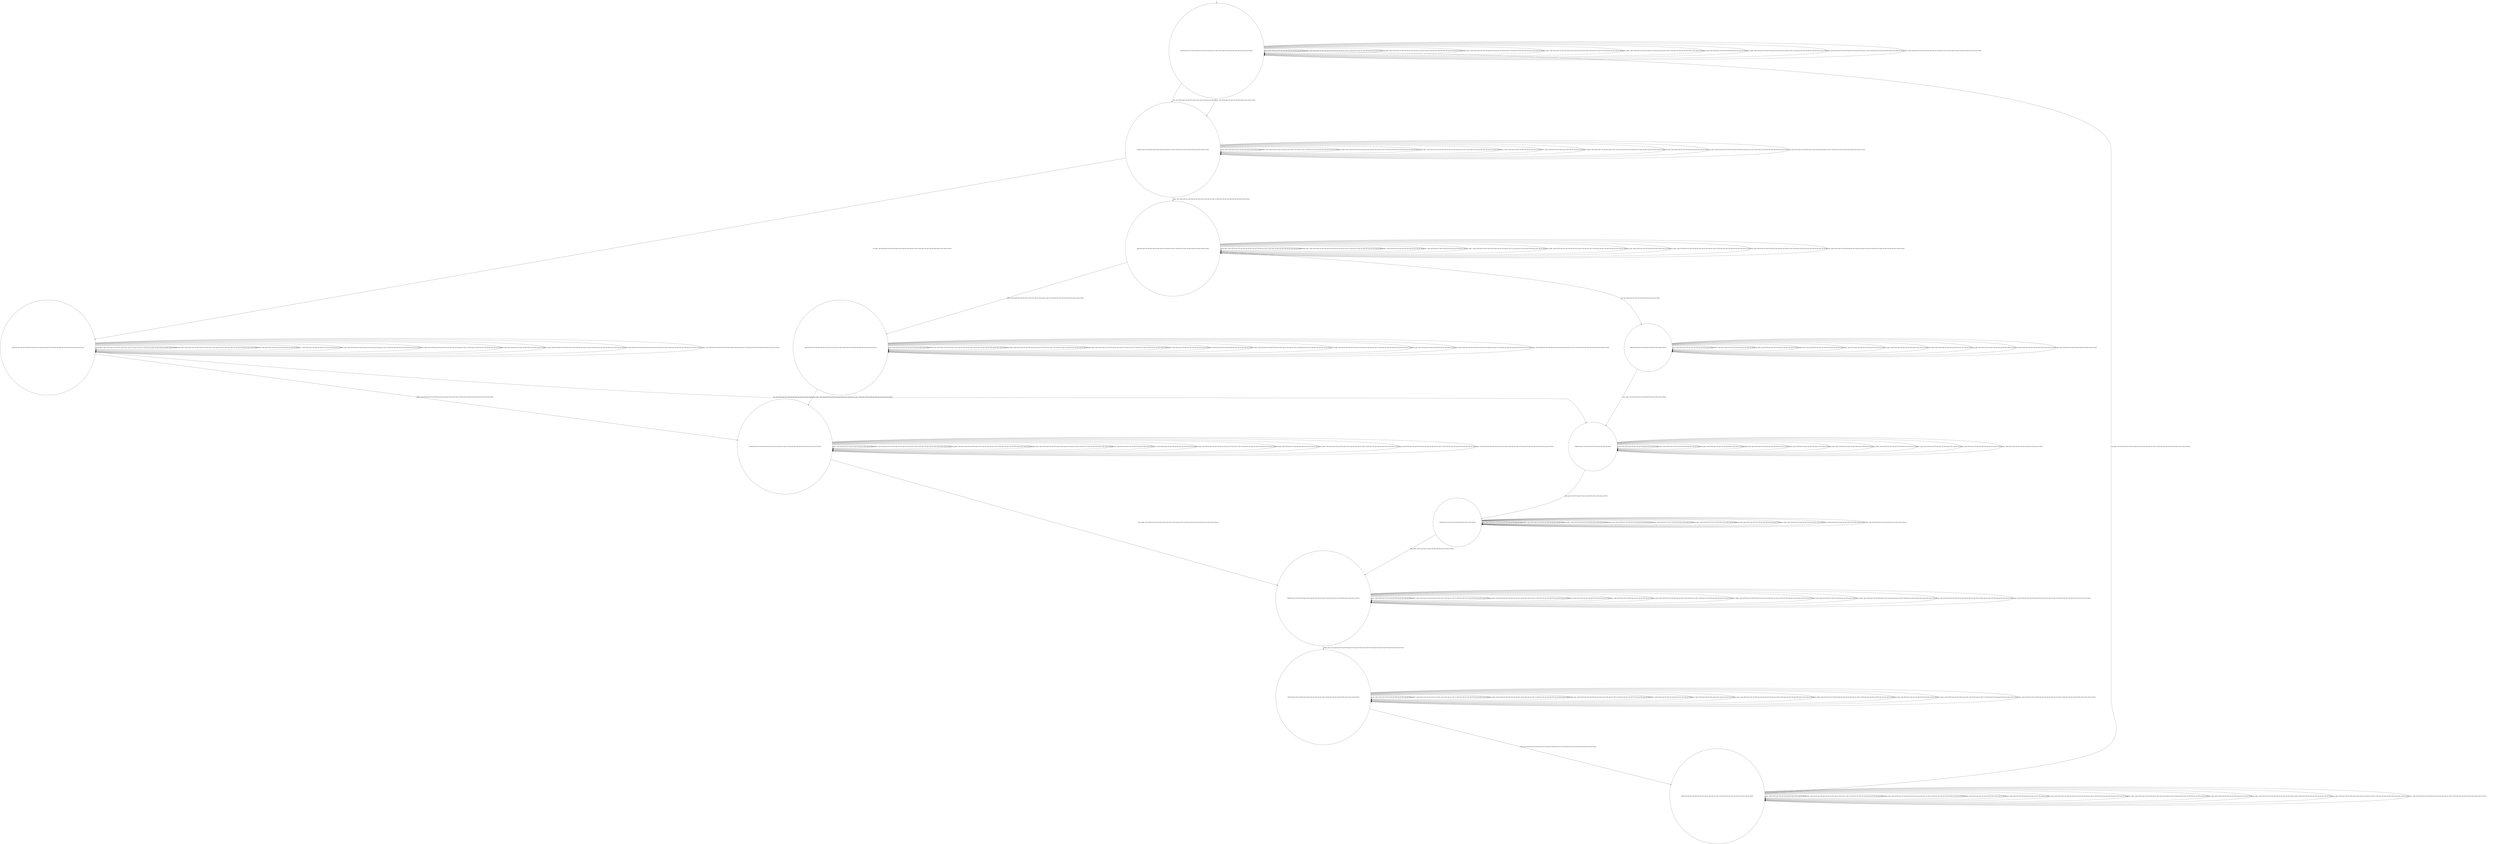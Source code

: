 digraph g {
	edge [lblstyle="above, sloped"];
	s0 [shape="circle" label="0@[((EUR and COF and TON and not DOL and not TEA and not CAP) or (EUR and COF and CAP and TON and not DOL and not TEA))]"];
	s1 [shape="circle" label="1@[((EUR and COF and TON and not DOL and not TEA and not CAP) or (EUR and COF and CAP and TON and not DOL and not TEA))]"];
	s2 [shape="circle" label="2@[((EUR and COF and TON and not DOL and not TEA and not CAP) or (EUR and COF and CAP and TON and not DOL and not TEA))]"];
	s3 [shape="circle" label="3@[((EUR and COF and TON and not DOL and not TEA and not CAP) or (EUR and COF and CAP and TON and not DOL and not TEA))]"];
	s4 [shape="circle" label="4@[((EUR and COF and TON and not DOL and not TEA and not CAP) or (EUR and COF and CAP and TON and not DOL and not TEA))]"];
	s5 [shape="circle" label="5@[((EUR and COF and TON and not DOL and not TEA and not CAP) or (EUR and COF and CAP and TON and not DOL and not TEA))]"];
	s6 [shape="circle" label="6@[((EUR and COF and TON and not DOL and not TEA and not CAP) or (EUR and COF and CAP and TON and not DOL and not TEA))]"];
	s7 [shape="circle" label="7@[((EUR and COF and TON and not DOL and not TEA and not CAP) or (EUR and COF and CAP and TON and not DOL and not TEA))]"];
	s8 [shape="circle" label="8@[((EUR and COF and TON and not DOL and not TEA and not CAP) or (EUR and COF and CAP and TON and not DOL and not TEA))]"];
	s9 [shape="circle" label="9@[((EUR and COF and CAP and TON and not DOL and not TEA))]"];
	s10 [shape="circle" label="10@[((EUR and COF and CAP and TON and not DOL and not TEA))]"];
	s11 [shape="circle" label="11@[((EUR and COF and CAP and TON and not DOL and not TEA))]"];
	s0 -> s0 [label="cap / nok() [((EUR and COF and CAP and TON and not DOL and not TEA))]"];
	s0 -> s0 [label="coffee / nok() [((EUR and COF and TON and not DOL and not TEA and not CAP) or (EUR and COF and CAP and TON and not DOL and not TEA))]"];
	s0 -> s0 [label="cup_taken / nok() [((EUR and COF and TON and not DOL and not TEA and not CAP) or (EUR and COF and CAP and TON and not DOL and not TEA))]"];
	s0 -> s0 [label="display_done / nok() [((EUR and COF and TON and not DOL and not TEA and not CAP) or (EUR and COF and CAP and TON and not DOL and not TEA))]"];
	s0 -> s1 [label="dollar / ok() [((EUR and COF and CAP and TON and not DOL and not TEA))]"];
	s0 -> s1 [label="euro / ok() [((EUR and COF and TON and not DOL and not TEA and not CAP))]"];
	s0 -> s0 [label="no_sugar / nok() [((EUR and COF and TON and not DOL and not TEA and not CAP) or (EUR and COF and CAP and TON and not DOL and not TEA))]"];
	s0 -> s0 [label="pour_coffee / nok() [((EUR and COF and TON and not DOL and not TEA and not CAP) or (EUR and COF and CAP and TON and not DOL and not TEA))]"];
	s0 -> s0 [label="pour_milk / nok() [((EUR and COF and CAP and TON and not DOL and not TEA))]"];
	s0 -> s0 [label="pour_sugar / nok() [((EUR and COF and TON and not DOL and not TEA and not CAP) or (EUR and COF and CAP and TON and not DOL and not TEA))]"];
	s0 -> s0 [label="ring / nok() [((EUR and COF and TON and not DOL and not TEA and not CAP) or (EUR and COF and CAP and TON and not DOL and not TEA))]"];
	s0 -> s0 [label="sugar / nok() [((EUR and COF and TON and not DOL and not TEA and not CAP) or (EUR and COF and CAP and TON and not DOL and not TEA))]"];
	s1 -> s1 [label="cap / nok() [((EUR and COF and CAP and TON and not DOL and not TEA))]"];
	s1 -> s1 [label="coffee / nok() [((EUR and COF and TON and not DOL and not TEA and not CAP) or (EUR and COF and CAP and TON and not DOL and not TEA))]"];
	s1 -> s1 [label="cup_taken / nok() [((EUR and COF and TON and not DOL and not TEA and not CAP) or (EUR and COF and CAP and TON and not DOL and not TEA))]"];
	s1 -> s1 [label="display_done / nok() [((EUR and COF and TON and not DOL and not TEA and not CAP) or (EUR and COF and CAP and TON and not DOL and not TEA))]"];
	s1 -> s1 [label="dollar / nok() [((EUR and COF and CAP and TON and not DOL and not TEA))]"];
	s1 -> s1 [label="euro / nok() [((EUR and COF and TON and not DOL and not TEA and not CAP))]"];
	s1 -> s2 [label="no_sugar / ok() [((EUR and COF and TON and not DOL and not TEA and not CAP) or (EUR and COF and CAP and TON and not DOL and not TEA))]"];
	s1 -> s1 [label="pour_coffee / nok() [((EUR and COF and TON and not DOL and not TEA and not CAP) or (EUR and COF and CAP and TON and not DOL and not TEA))]"];
	s1 -> s1 [label="pour_milk / nok() [((EUR and COF and CAP and TON and not DOL and not TEA))]"];
	s1 -> s1 [label="pour_sugar / nok() [((EUR and COF and TON and not DOL and not TEA and not CAP) or (EUR and COF and CAP and TON and not DOL and not TEA))]"];
	s1 -> s1 [label="ring / nok() [((EUR and COF and TON and not DOL and not TEA and not CAP) or (EUR and COF and CAP and TON and not DOL and not TEA))]"];
	s1 -> s3 [label="sugar / ok() [((EUR and COF and TON and not DOL and not TEA and not CAP) or (EUR and COF and CAP and TON and not DOL and not TEA))]"];
	s2 -> s10 [label="cap / ok() [((EUR and COF and CAP and TON and not DOL and not TEA))]"];
	s2 -> s5 [label="coffee / ok() [((EUR and COF and TON and not DOL and not TEA and not CAP) or (EUR and COF and CAP and TON and not DOL and not TEA))]"];
	s2 -> s2 [label="cup_taken / nok() [((EUR and COF and TON and not DOL and not TEA and not CAP) or (EUR and COF and CAP and TON and not DOL and not TEA))]"];
	s2 -> s2 [label="display_done / nok() [((EUR and COF and TON and not DOL and not TEA and not CAP) or (EUR and COF and CAP and TON and not DOL and not TEA))]"];
	s2 -> s2 [label="dollar / nok() [((EUR and COF and CAP and TON and not DOL and not TEA))]"];
	s2 -> s2 [label="euro / nok() [((EUR and COF and TON and not DOL and not TEA and not CAP))]"];
	s2 -> s2 [label="no_sugar / nok() [((EUR and COF and TON and not DOL and not TEA and not CAP) or (EUR and COF and CAP and TON and not DOL and not TEA))]"];
	s2 -> s2 [label="pour_coffee / nok() [((EUR and COF and TON and not DOL and not TEA and not CAP) or (EUR and COF and CAP and TON and not DOL and not TEA))]"];
	s2 -> s2 [label="pour_milk / nok() [((EUR and COF and CAP and TON and not DOL and not TEA))]"];
	s2 -> s2 [label="pour_sugar / nok() [((EUR and COF and TON and not DOL and not TEA and not CAP) or (EUR and COF and CAP and TON and not DOL and not TEA))]"];
	s2 -> s2 [label="ring / nok() [((EUR and COF and TON and not DOL and not TEA and not CAP) or (EUR and COF and CAP and TON and not DOL and not TEA))]"];
	s2 -> s2 [label="sugar / void() [((EUR and COF and TON and not DOL and not TEA and not CAP) or (EUR and COF and CAP and TON and not DOL and not TEA))]"];
	s3 -> s9 [label="cap / ok() [((EUR and COF and CAP and TON and not DOL and not TEA))]"];
	s3 -> s4 [label="coffee / ok() [((EUR and COF and TON and not DOL and not TEA and not CAP) or (EUR and COF and CAP and TON and not DOL and not TEA))]"];
	s3 -> s3 [label="cup_taken / nok() [((EUR and COF and TON and not DOL and not TEA and not CAP) or (EUR and COF and CAP and TON and not DOL and not TEA))]"];
	s3 -> s3 [label="display_done / nok() [((EUR and COF and TON and not DOL and not TEA and not CAP) or (EUR and COF and CAP and TON and not DOL and not TEA))]"];
	s3 -> s3 [label="dollar / nok() [((EUR and COF and CAP and TON and not DOL and not TEA))]"];
	s3 -> s3 [label="euro / nok() [((EUR and COF and TON and not DOL and not TEA and not CAP))]"];
	s3 -> s3 [label="no_sugar / void() [((EUR and COF and TON and not DOL and not TEA and not CAP) or (EUR and COF and CAP and TON and not DOL and not TEA))]"];
	s3 -> s3 [label="pour_coffee / nok() [((EUR and COF and TON and not DOL and not TEA and not CAP) or (EUR and COF and CAP and TON and not DOL and not TEA))]"];
	s3 -> s3 [label="pour_milk / nok() [((EUR and COF and CAP and TON and not DOL and not TEA))]"];
	s3 -> s3 [label="pour_sugar / nok() [((EUR and COF and TON and not DOL and not TEA and not CAP) or (EUR and COF and CAP and TON and not DOL and not TEA))]"];
	s3 -> s3 [label="ring / nok() [((EUR and COF and TON and not DOL and not TEA and not CAP) or (EUR and COF and CAP and TON and not DOL and not TEA))]"];
	s3 -> s3 [label="sugar / nok() [((EUR and COF and TON and not DOL and not TEA and not CAP) or (EUR and COF and CAP and TON and not DOL and not TEA))]"];
	s4 -> s4 [label="cap / void() [((EUR and COF and CAP and TON and not DOL and not TEA))]"];
	s4 -> s4 [label="coffee / nok() [((EUR and COF and TON and not DOL and not TEA and not CAP) or (EUR and COF and CAP and TON and not DOL and not TEA))]"];
	s4 -> s4 [label="cup_taken / nok() [((EUR and COF and TON and not DOL and not TEA and not CAP) or (EUR and COF and CAP and TON and not DOL and not TEA))]"];
	s4 -> s4 [label="display_done / nok() [((EUR and COF and TON and not DOL and not TEA and not CAP) or (EUR and COF and CAP and TON and not DOL and not TEA))]"];
	s4 -> s4 [label="dollar / nok() [((EUR and COF and CAP and TON and not DOL and not TEA))]"];
	s4 -> s4 [label="euro / nok() [((EUR and COF and TON and not DOL and not TEA and not CAP))]"];
	s4 -> s4 [label="no_sugar / nok() [((EUR and COF and TON and not DOL and not TEA and not CAP) or (EUR and COF and CAP and TON and not DOL and not TEA))]"];
	s4 -> s4 [label="pour_coffee / nok() [((EUR and COF and TON and not DOL and not TEA and not CAP) or (EUR and COF and CAP and TON and not DOL and not TEA))]"];
	s4 -> s4 [label="pour_milk / nok() [((EUR and COF and CAP and TON and not DOL and not TEA))]"];
	s4 -> s5 [label="pour_sugar / ok() [((EUR and COF and TON and not DOL and not TEA and not CAP) or (EUR and COF and CAP and TON and not DOL and not TEA))]"];
	s4 -> s4 [label="ring / nok() [((EUR and COF and TON and not DOL and not TEA and not CAP) or (EUR and COF and CAP and TON and not DOL and not TEA))]"];
	s4 -> s4 [label="sugar / nok() [((EUR and COF and TON and not DOL and not TEA and not CAP) or (EUR and COF and CAP and TON and not DOL and not TEA))]"];
	s5 -> s5 [label="cap / void() [((EUR and COF and CAP and TON and not DOL and not TEA))]"];
	s5 -> s5 [label="coffee / nok() [((EUR and COF and TON and not DOL and not TEA and not CAP) or (EUR and COF and CAP and TON and not DOL and not TEA))]"];
	s5 -> s5 [label="cup_taken / nok() [((EUR and COF and TON and not DOL and not TEA and not CAP) or (EUR and COF and CAP and TON and not DOL and not TEA))]"];
	s5 -> s5 [label="display_done / nok() [((EUR and COF and TON and not DOL and not TEA and not CAP) or (EUR and COF and CAP and TON and not DOL and not TEA))]"];
	s5 -> s5 [label="dollar / nok() [((EUR and COF and CAP and TON and not DOL and not TEA))]"];
	s5 -> s5 [label="euro / nok() [((EUR and COF and TON and not DOL and not TEA and not CAP))]"];
	s5 -> s5 [label="no_sugar / nok() [((EUR and COF and TON and not DOL and not TEA and not CAP) or (EUR and COF and CAP and TON and not DOL and not TEA))]"];
	s5 -> s6 [label="pour_coffee / ok() [((EUR and COF and TON and not DOL and not TEA and not CAP) or (EUR and COF and CAP and TON and not DOL and not TEA))]"];
	s5 -> s5 [label="pour_milk / nok() [((EUR and COF and CAP and TON and not DOL and not TEA))]"];
	s5 -> s5 [label="pour_sugar / nok() [((EUR and COF and TON and not DOL and not TEA and not CAP) or (EUR and COF and CAP and TON and not DOL and not TEA))]"];
	s5 -> s5 [label="ring / nok() [((EUR and COF and TON and not DOL and not TEA and not CAP) or (EUR and COF and CAP and TON and not DOL and not TEA))]"];
	s5 -> s5 [label="sugar / nok() [((EUR and COF and TON and not DOL and not TEA and not CAP) or (EUR and COF and CAP and TON and not DOL and not TEA))]"];
	s6 -> s6 [label="cap / nok() [((EUR and COF and CAP and TON and not DOL and not TEA))]"];
	s6 -> s6 [label="coffee / nok() [((EUR and COF and TON and not DOL and not TEA and not CAP) or (EUR and COF and CAP and TON and not DOL and not TEA))]"];
	s6 -> s6 [label="cup_taken / nok() [((EUR and COF and TON and not DOL and not TEA and not CAP) or (EUR and COF and CAP and TON and not DOL and not TEA))]"];
	s6 -> s7 [label="display_done / ok() [((EUR and COF and TON and not DOL and not TEA and not CAP) or (EUR and COF and CAP and TON and not DOL and not TEA))]"];
	s6 -> s6 [label="dollar / nok() [((EUR and COF and CAP and TON and not DOL and not TEA))]"];
	s6 -> s6 [label="euro / nok() [((EUR and COF and TON and not DOL and not TEA and not CAP))]"];
	s6 -> s6 [label="no_sugar / nok() [((EUR and COF and TON and not DOL and not TEA and not CAP) or (EUR and COF and CAP and TON and not DOL and not TEA))]"];
	s6 -> s6 [label="pour_coffee / nok() [((EUR and COF and TON and not DOL and not TEA and not CAP) or (EUR and COF and CAP and TON and not DOL and not TEA))]"];
	s6 -> s6 [label="pour_milk / nok() [((EUR and COF and CAP and TON and not DOL and not TEA))]"];
	s6 -> s6 [label="pour_sugar / nok() [((EUR and COF and TON and not DOL and not TEA and not CAP) or (EUR and COF and CAP and TON and not DOL and not TEA))]"];
	s6 -> s6 [label="ring / nok() [((EUR and COF and TON and not DOL and not TEA and not CAP) or (EUR and COF and CAP and TON and not DOL and not TEA))]"];
	s6 -> s6 [label="sugar / nok() [((EUR and COF and TON and not DOL and not TEA and not CAP) or (EUR and COF and CAP and TON and not DOL and not TEA))]"];
	s7 -> s7 [label="cap / nok() [((EUR and COF and CAP and TON and not DOL and not TEA))]"];
	s7 -> s7 [label="coffee / nok() [((EUR and COF and TON and not DOL and not TEA and not CAP) or (EUR and COF and CAP and TON and not DOL and not TEA))]"];
	s7 -> s7 [label="cup_taken / nok() [((EUR and COF and TON and not DOL and not TEA and not CAP) or (EUR and COF and CAP and TON and not DOL and not TEA))]"];
	s7 -> s7 [label="display_done / nok() [((EUR and COF and TON and not DOL and not TEA and not CAP) or (EUR and COF and CAP and TON and not DOL and not TEA))]"];
	s7 -> s7 [label="dollar / nok() [((EUR and COF and CAP and TON and not DOL and not TEA))]"];
	s7 -> s7 [label="euro / nok() [((EUR and COF and TON and not DOL and not TEA and not CAP))]"];
	s7 -> s7 [label="no_sugar / nok() [((EUR and COF and TON and not DOL and not TEA and not CAP) or (EUR and COF and CAP and TON and not DOL and not TEA))]"];
	s7 -> s7 [label="pour_coffee / nok() [((EUR and COF and TON and not DOL and not TEA and not CAP) or (EUR and COF and CAP and TON and not DOL and not TEA))]"];
	s7 -> s7 [label="pour_milk / nok() [((EUR and COF and CAP and TON and not DOL and not TEA))]"];
	s7 -> s7 [label="pour_sugar / nok() [((EUR and COF and TON and not DOL and not TEA and not CAP) or (EUR and COF and CAP and TON and not DOL and not TEA))]"];
	s7 -> s8 [label="ring / ok() [((EUR and COF and TON and not DOL and not TEA and not CAP) or (EUR and COF and CAP and TON and not DOL and not TEA))]"];
	s7 -> s7 [label="sugar / nok() [((EUR and COF and TON and not DOL and not TEA and not CAP) or (EUR and COF and CAP and TON and not DOL and not TEA))]"];
	s8 -> s8 [label="cap / nok() [((EUR and COF and CAP and TON and not DOL and not TEA))]"];
	s8 -> s8 [label="coffee / nok() [((EUR and COF and TON and not DOL and not TEA and not CAP) or (EUR and COF and CAP and TON and not DOL and not TEA))]"];
	s8 -> s0 [label="cup_taken / ok() [((EUR and COF and TON and not DOL and not TEA and not CAP) or (EUR and COF and CAP and TON and not DOL and not TEA))]"];
	s8 -> s8 [label="display_done / nok() [((EUR and COF and TON and not DOL and not TEA and not CAP) or (EUR and COF and CAP and TON and not DOL and not TEA))]"];
	s8 -> s8 [label="dollar / nok() [((EUR and COF and CAP and TON and not DOL and not TEA))]"];
	s8 -> s8 [label="euro / nok() [((EUR and COF and TON and not DOL and not TEA and not CAP))]"];
	s8 -> s8 [label="no_sugar / nok() [((EUR and COF and TON and not DOL and not TEA and not CAP) or (EUR and COF and CAP and TON and not DOL and not TEA))]"];
	s8 -> s8 [label="pour_coffee / nok() [((EUR and COF and TON and not DOL and not TEA and not CAP) or (EUR and COF and CAP and TON and not DOL and not TEA))]"];
	s8 -> s8 [label="pour_milk / nok() [((EUR and COF and CAP and TON and not DOL and not TEA))]"];
	s8 -> s8 [label="pour_sugar / nok() [((EUR and COF and TON and not DOL and not TEA and not CAP) or (EUR and COF and CAP and TON and not DOL and not TEA))]"];
	s8 -> s8 [label="ring / nok() [((EUR and COF and TON and not DOL and not TEA and not CAP) or (EUR and COF and CAP and TON and not DOL and not TEA))]"];
	s8 -> s8 [label="sugar / nok() [((EUR and COF and TON and not DOL and not TEA and not CAP) or (EUR and COF and CAP and TON and not DOL and not TEA))]"];
	s9 -> s9 [label="cap / nok() [((EUR and COF and CAP and TON and not DOL and not TEA))]"];
	s9 -> s9 [label="coffee / void() [((EUR and COF and CAP and TON and not DOL and not TEA))]"];
	s9 -> s9 [label="cup_taken / nok() [((EUR and COF and CAP and TON and not DOL and not TEA))]"];
	s9 -> s9 [label="display_done / nok() [((EUR and COF and CAP and TON and not DOL and not TEA))]"];
	s9 -> s9 [label="dollar / nok() [((EUR and COF and CAP and TON and not DOL and not TEA))]"];
	s9 -> s9 [label="no_sugar / nok() [((EUR and COF and CAP and TON and not DOL and not TEA))]"];
	s9 -> s9 [label="pour_coffee / nok() [((EUR and COF and CAP and TON and not DOL and not TEA))]"];
	s9 -> s9 [label="pour_milk / nok() [((EUR and COF and CAP and TON and not DOL and not TEA))]"];
	s9 -> s10 [label="pour_sugar / ok() [((EUR and COF and CAP and TON and not DOL and not TEA))]"];
	s9 -> s9 [label="ring / nok() [((EUR and COF and CAP and TON and not DOL and not TEA))]"];
	s9 -> s9 [label="sugar / nok() [((EUR and COF and CAP and TON and not DOL and not TEA))]"];
	s10 -> s10 [label="cap / nok() [((EUR and COF and CAP and TON and not DOL and not TEA))]"];
	s10 -> s10 [label="coffee / void() [((EUR and COF and CAP and TON and not DOL and not TEA))]"];
	s10 -> s10 [label="cup_taken / nok() [((EUR and COF and CAP and TON and not DOL and not TEA))]"];
	s10 -> s10 [label="display_done / nok() [((EUR and COF and CAP and TON and not DOL and not TEA))]"];
	s10 -> s10 [label="dollar / nok() [((EUR and COF and CAP and TON and not DOL and not TEA))]"];
	s10 -> s10 [label="no_sugar / nok() [((EUR and COF and CAP and TON and not DOL and not TEA))]"];
	s10 -> s10 [label="pour_coffee / nok() [((EUR and COF and CAP and TON and not DOL and not TEA))]"];
	s10 -> s11 [label="pour_milk / ok() [((EUR and COF and CAP and TON and not DOL and not TEA))]"];
	s10 -> s10 [label="pour_sugar / nok() [((EUR and COF and CAP and TON and not DOL and not TEA))]"];
	s10 -> s10 [label="ring / nok() [((EUR and COF and CAP and TON and not DOL and not TEA))]"];
	s10 -> s10 [label="sugar / nok() [((EUR and COF and CAP and TON and not DOL and not TEA))]"];
	s11 -> s11 [label="cap / nok() [((EUR and COF and CAP and TON and not DOL and not TEA))]"];
	s11 -> s11 [label="coffee / nok() [((EUR and COF and CAP and TON and not DOL and not TEA))]"];
	s11 -> s11 [label="cup_taken / nok() [((EUR and COF and CAP and TON and not DOL and not TEA))]"];
	s11 -> s11 [label="display_done / nok() [((EUR and COF and CAP and TON and not DOL and not TEA))]"];
	s11 -> s11 [label="dollar / nok() [((EUR and COF and CAP and TON and not DOL and not TEA))]"];
	s11 -> s11 [label="no_sugar / nok() [((EUR and COF and CAP and TON and not DOL and not TEA))]"];
	s11 -> s6 [label="pour_coffee / ok() [((EUR and COF and CAP and TON and not DOL and not TEA))]"];
	s11 -> s11 [label="pour_milk / nok() [((EUR and COF and CAP and TON and not DOL and not TEA))]"];
	s11 -> s11 [label="pour_sugar / nok() [((EUR and COF and CAP and TON and not DOL and not TEA))]"];
	s11 -> s11 [label="ring / nok() [((EUR and COF and CAP and TON and not DOL and not TEA))]"];
	s11 -> s11 [label="sugar / nok() [((EUR and COF and CAP and TON and not DOL and not TEA))]"];
	__start0 [label="" shape="none" width="0" height="0"];
	__start0 -> s0;
}